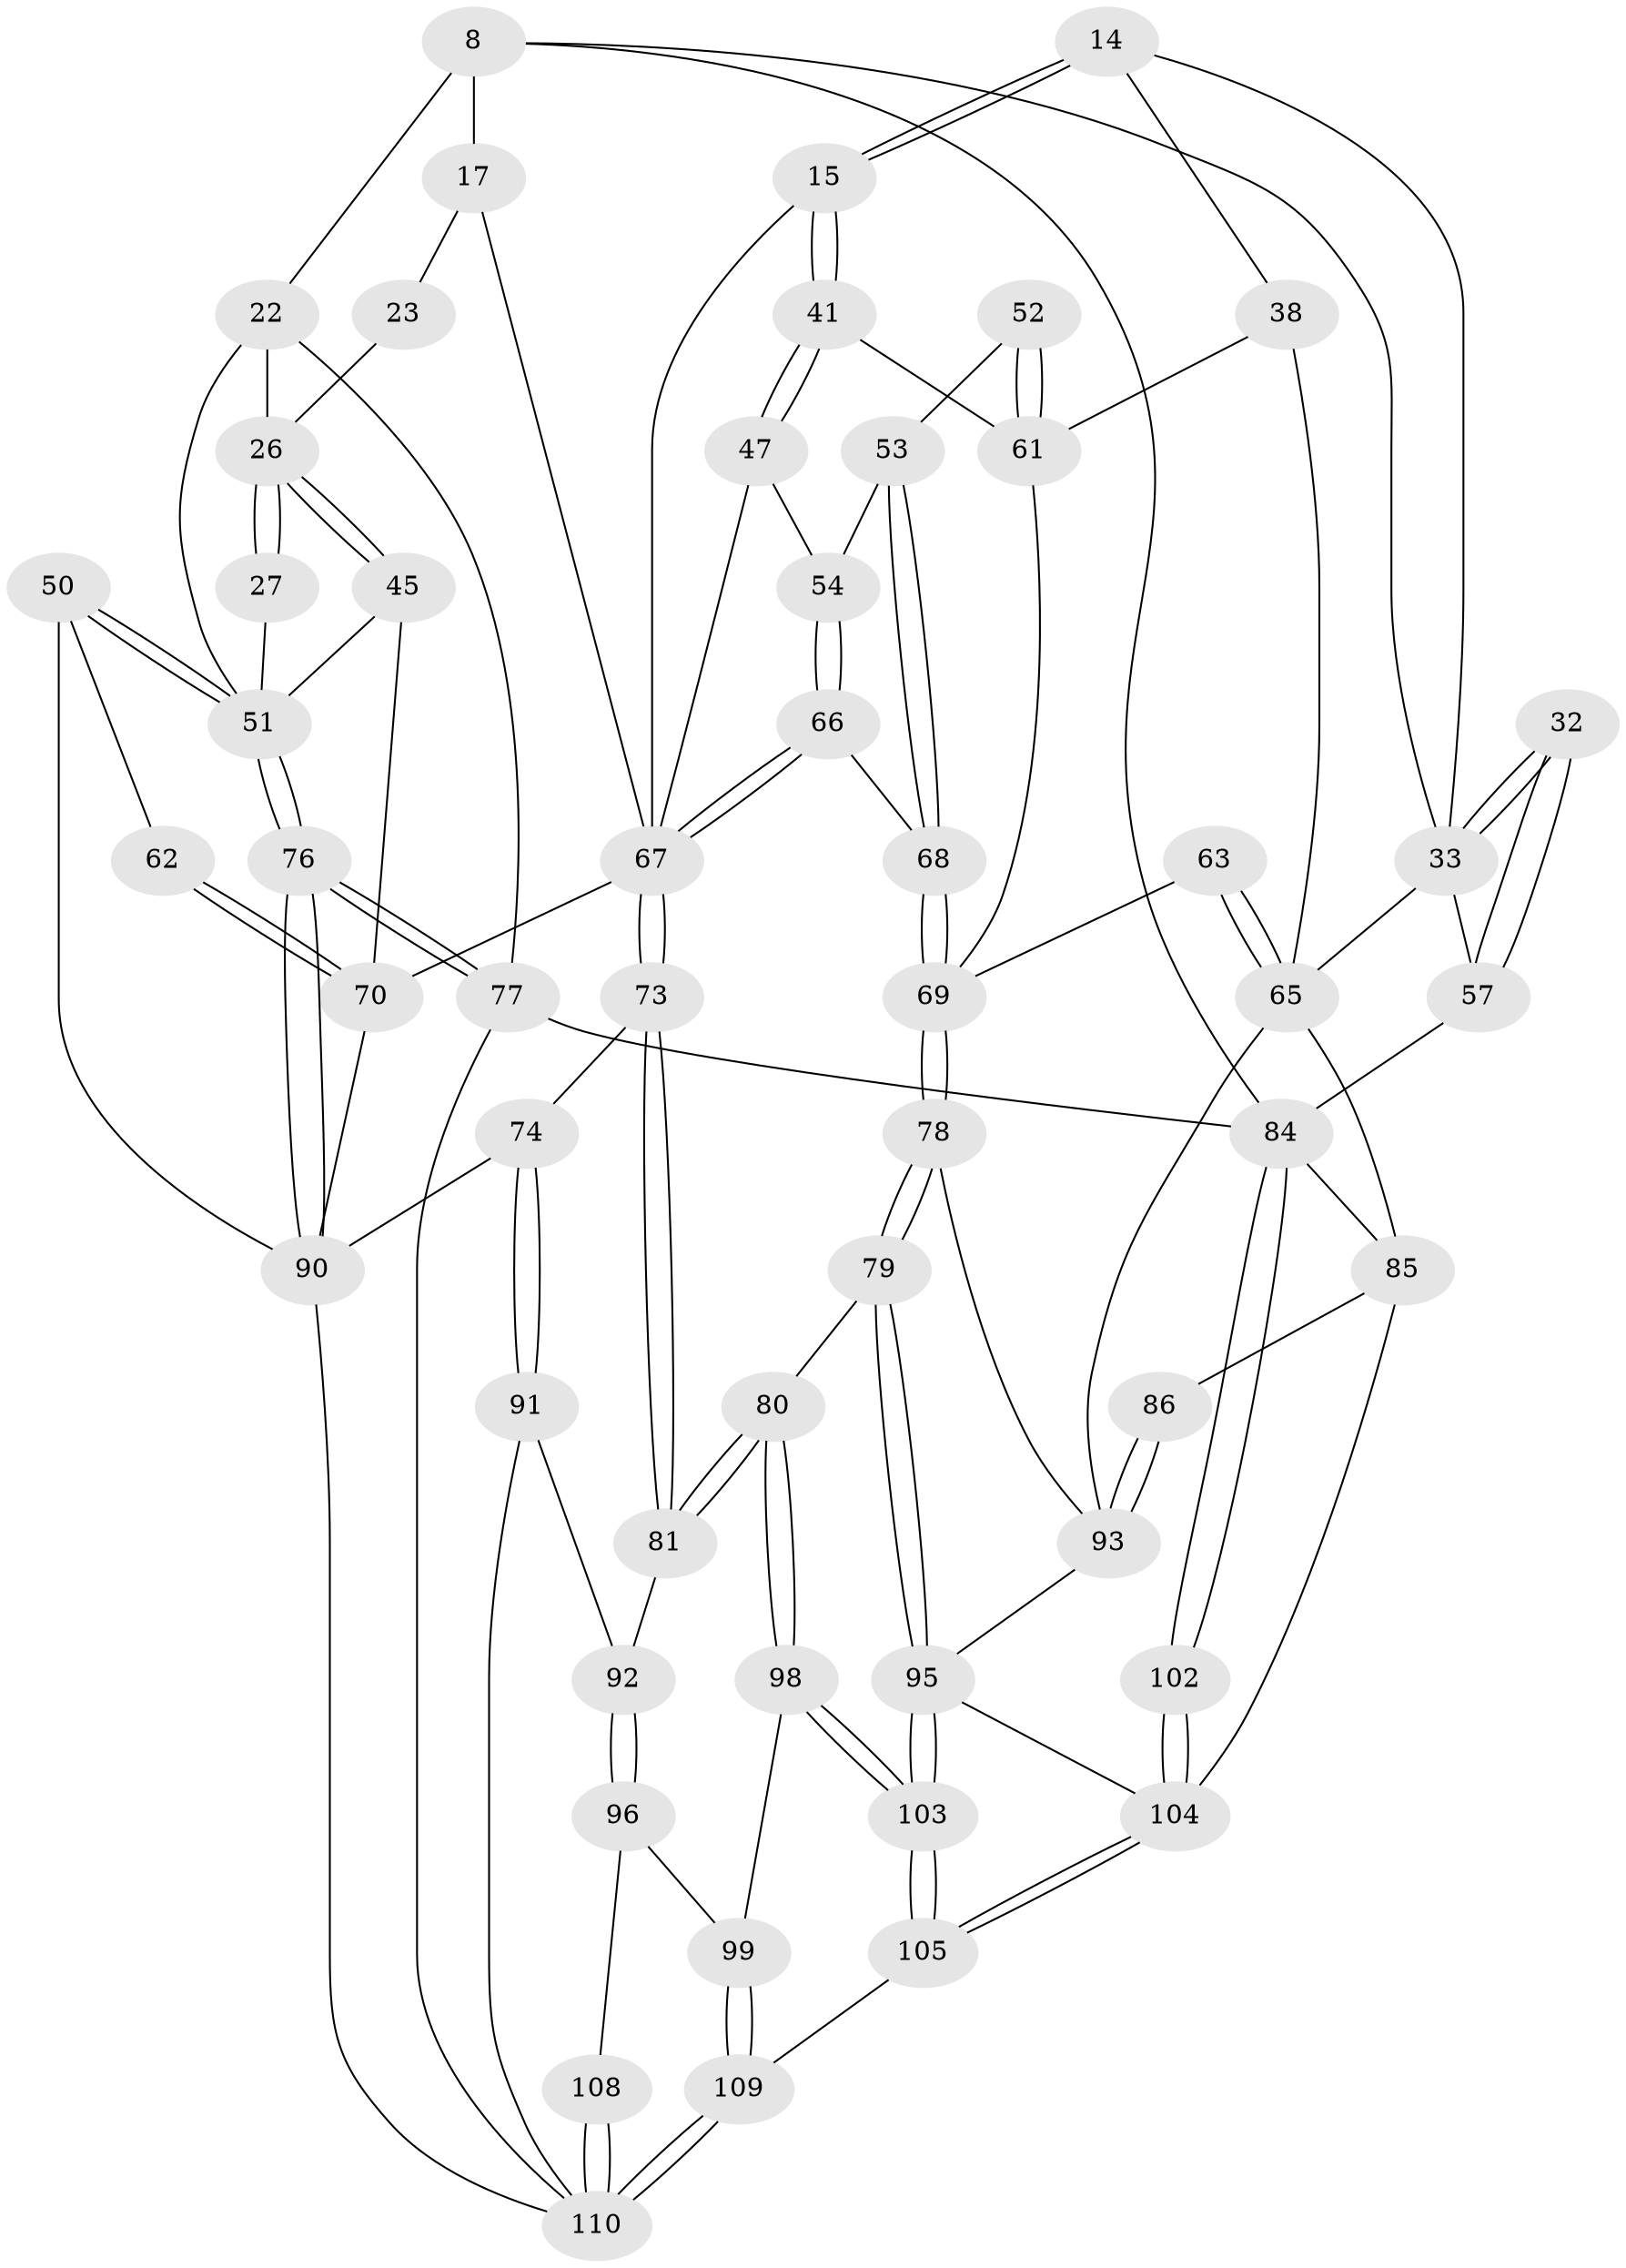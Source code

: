 // original degree distribution, {3: 0.03636363636363636, 4: 0.2, 5: 0.5454545454545454, 6: 0.21818181818181817}
// Generated by graph-tools (version 1.1) at 2025/00/03/09/25 05:00:26]
// undirected, 55 vertices, 128 edges
graph export_dot {
graph [start="1"]
  node [color=gray90,style=filled];
  8 [pos="+0.3046885686938033+0.1039896947288376",super="+3"];
  14 [pos="+0.7764056560666047+0.19897594511240144"];
  15 [pos="+0.611682469835314+0.2353229135506397"];
  17 [pos="+0.5469030999404217+0.18818936375371137",super="+10+11"];
  22 [pos="+0+0.3119622729906886",super="+21+20+9"];
  23 [pos="+0.331036814507664+0.17590930008362263"];
  26 [pos="+0.2610031966651452+0.3223185451156375",super="+24+25"];
  27 [pos="+0.16643941769219106+0.2834493361600447"];
  32 [pos="+1+0.36754456739060676"];
  33 [pos="+0.9479398782161195+0.37249362589530494",super="+13+30"];
  38 [pos="+0.7898621256381323+0.41904993727333695",super="+37"];
  41 [pos="+0.6316986536582674+0.33192630548550617"];
  45 [pos="+0.26907514919092146+0.3430044257397389"];
  47 [pos="+0.5045602758522036+0.46233551650413185"];
  50 [pos="+0+0.48797076726040445",super="+49"];
  51 [pos="+0+0.48568870951851256",super="+35+46"];
  52 [pos="+0.6257458978425593+0.4795413280521184"];
  53 [pos="+0.6231661946813049+0.4802336855338807"];
  54 [pos="+0.5320522721773369+0.4743811419912435"];
  57 [pos="+1+0.3842560334775111",super="+29+31"];
  61 [pos="+0.6753765442113043+0.5163097340998187",super="+39+40"];
  62 [pos="+0.05167420294141639+0.48373564900903876"];
  63 [pos="+0.7619339998966083+0.5746252524896579"];
  65 [pos="+0.7958818260501593+0.6126566678481732",super="+60+56"];
  66 [pos="+0.559490754403865+0.5846854702347682"];
  67 [pos="+0.4135735972745389+0.5741769622347256",super="+48"];
  68 [pos="+0.5641397810451229+0.5871633512705889"];
  69 [pos="+0.6078064197047724+0.6429594650903118",super="+64"];
  70 [pos="+0.20215635637651724+0.5603009767557203",super="+44"];
  73 [pos="+0.4083961596921407+0.6199039683981504"];
  74 [pos="+0.2661540129805829+0.6538791948665617"];
  76 [pos="+0+0.71608614885408"];
  77 [pos="+0+1",super="+5"];
  78 [pos="+0.6077056454960402+0.7059852518143445"];
  79 [pos="+0.5407420521347354+0.7536761613413294"];
  80 [pos="+0.5028321636334063+0.7617497710547273"];
  81 [pos="+0.4411250493143659+0.7203920737839657"];
  84 [pos="+1+1",super="+4+58"];
  85 [pos="+0.8799786660782984+0.7643606228929688",super="+59"];
  86 [pos="+0.8657263639575704+0.7570459116981234"];
  90 [pos="+0.09719863000888208+0.7722497512773285",super="+72+75"];
  91 [pos="+0.3395697159502036+0.7503370124108706"];
  92 [pos="+0.37747480863782346+0.7474541855813693"];
  93 [pos="+0.7294328960606339+0.8088760800562436",super="+83+82"];
  95 [pos="+0.6472177362946476+0.8897351027599905",super="+94"];
  96 [pos="+0.3279555803661776+0.9186882607055803"];
  98 [pos="+0.4829470969775734+0.8354728042499114"];
  99 [pos="+0.4398102651563161+0.9037085206953072"];
  102 [pos="+1+1"];
  103 [pos="+0.6270850173562349+0.9744494688451194"];
  104 [pos="+0.9088566525578791+1",super="+101+100"];
  105 [pos="+0.6393162392578196+1"];
  108 [pos="+0.2548614636275444+1",super="+97"];
  109 [pos="+0.593401682221106+1"];
  110 [pos="+0.24041523187408528+1",super="+107+106"];
  8 -- 17 [weight=2];
  8 -- 84;
  8 -- 22;
  8 -- 33;
  14 -- 15;
  14 -- 15;
  14 -- 33;
  14 -- 38;
  15 -- 41;
  15 -- 41;
  15 -- 67;
  17 -- 23 [weight=2];
  17 -- 67;
  22 -- 77 [weight=2];
  22 -- 26 [weight=3];
  22 -- 51;
  23 -- 26;
  26 -- 27 [weight=2];
  26 -- 27;
  26 -- 45;
  26 -- 45;
  27 -- 51;
  32 -- 33;
  32 -- 33;
  32 -- 57 [weight=2];
  32 -- 57;
  33 -- 57;
  33 -- 65;
  38 -- 61;
  38 -- 65 [weight=2];
  41 -- 47;
  41 -- 47;
  41 -- 61;
  45 -- 70;
  45 -- 51;
  47 -- 54;
  47 -- 67;
  50 -- 51 [weight=2];
  50 -- 51;
  50 -- 62;
  50 -- 90;
  51 -- 76;
  51 -- 76;
  52 -- 53;
  52 -- 61 [weight=2];
  52 -- 61;
  53 -- 54;
  53 -- 68;
  53 -- 68;
  54 -- 66;
  54 -- 66;
  57 -- 84 [weight=2];
  61 -- 69;
  62 -- 70 [weight=2];
  62 -- 70;
  63 -- 65 [weight=2];
  63 -- 65;
  63 -- 69;
  65 -- 85;
  65 -- 93;
  66 -- 67;
  66 -- 67;
  66 -- 68;
  67 -- 73;
  67 -- 73;
  67 -- 70;
  68 -- 69;
  68 -- 69;
  69 -- 78;
  69 -- 78;
  70 -- 90;
  73 -- 74;
  73 -- 81;
  73 -- 81;
  74 -- 91;
  74 -- 91;
  74 -- 90;
  76 -- 77;
  76 -- 77;
  76 -- 90;
  76 -- 90;
  77 -- 84 [weight=2];
  77 -- 110;
  78 -- 79;
  78 -- 79;
  78 -- 93;
  79 -- 80;
  79 -- 95;
  79 -- 95;
  80 -- 81;
  80 -- 81;
  80 -- 98;
  80 -- 98;
  81 -- 92;
  84 -- 102;
  84 -- 102;
  84 -- 85;
  85 -- 86;
  85 -- 104;
  86 -- 93 [weight=2];
  86 -- 93;
  90 -- 110 [weight=2];
  91 -- 92;
  91 -- 110;
  92 -- 96;
  92 -- 96;
  93 -- 95;
  95 -- 103;
  95 -- 103;
  95 -- 104;
  96 -- 99;
  96 -- 108;
  98 -- 99;
  98 -- 103;
  98 -- 103;
  99 -- 109;
  99 -- 109;
  102 -- 104 [weight=2];
  102 -- 104;
  103 -- 105;
  103 -- 105;
  104 -- 105;
  104 -- 105;
  105 -- 109;
  108 -- 110 [weight=3];
  108 -- 110;
  109 -- 110;
  109 -- 110;
}
